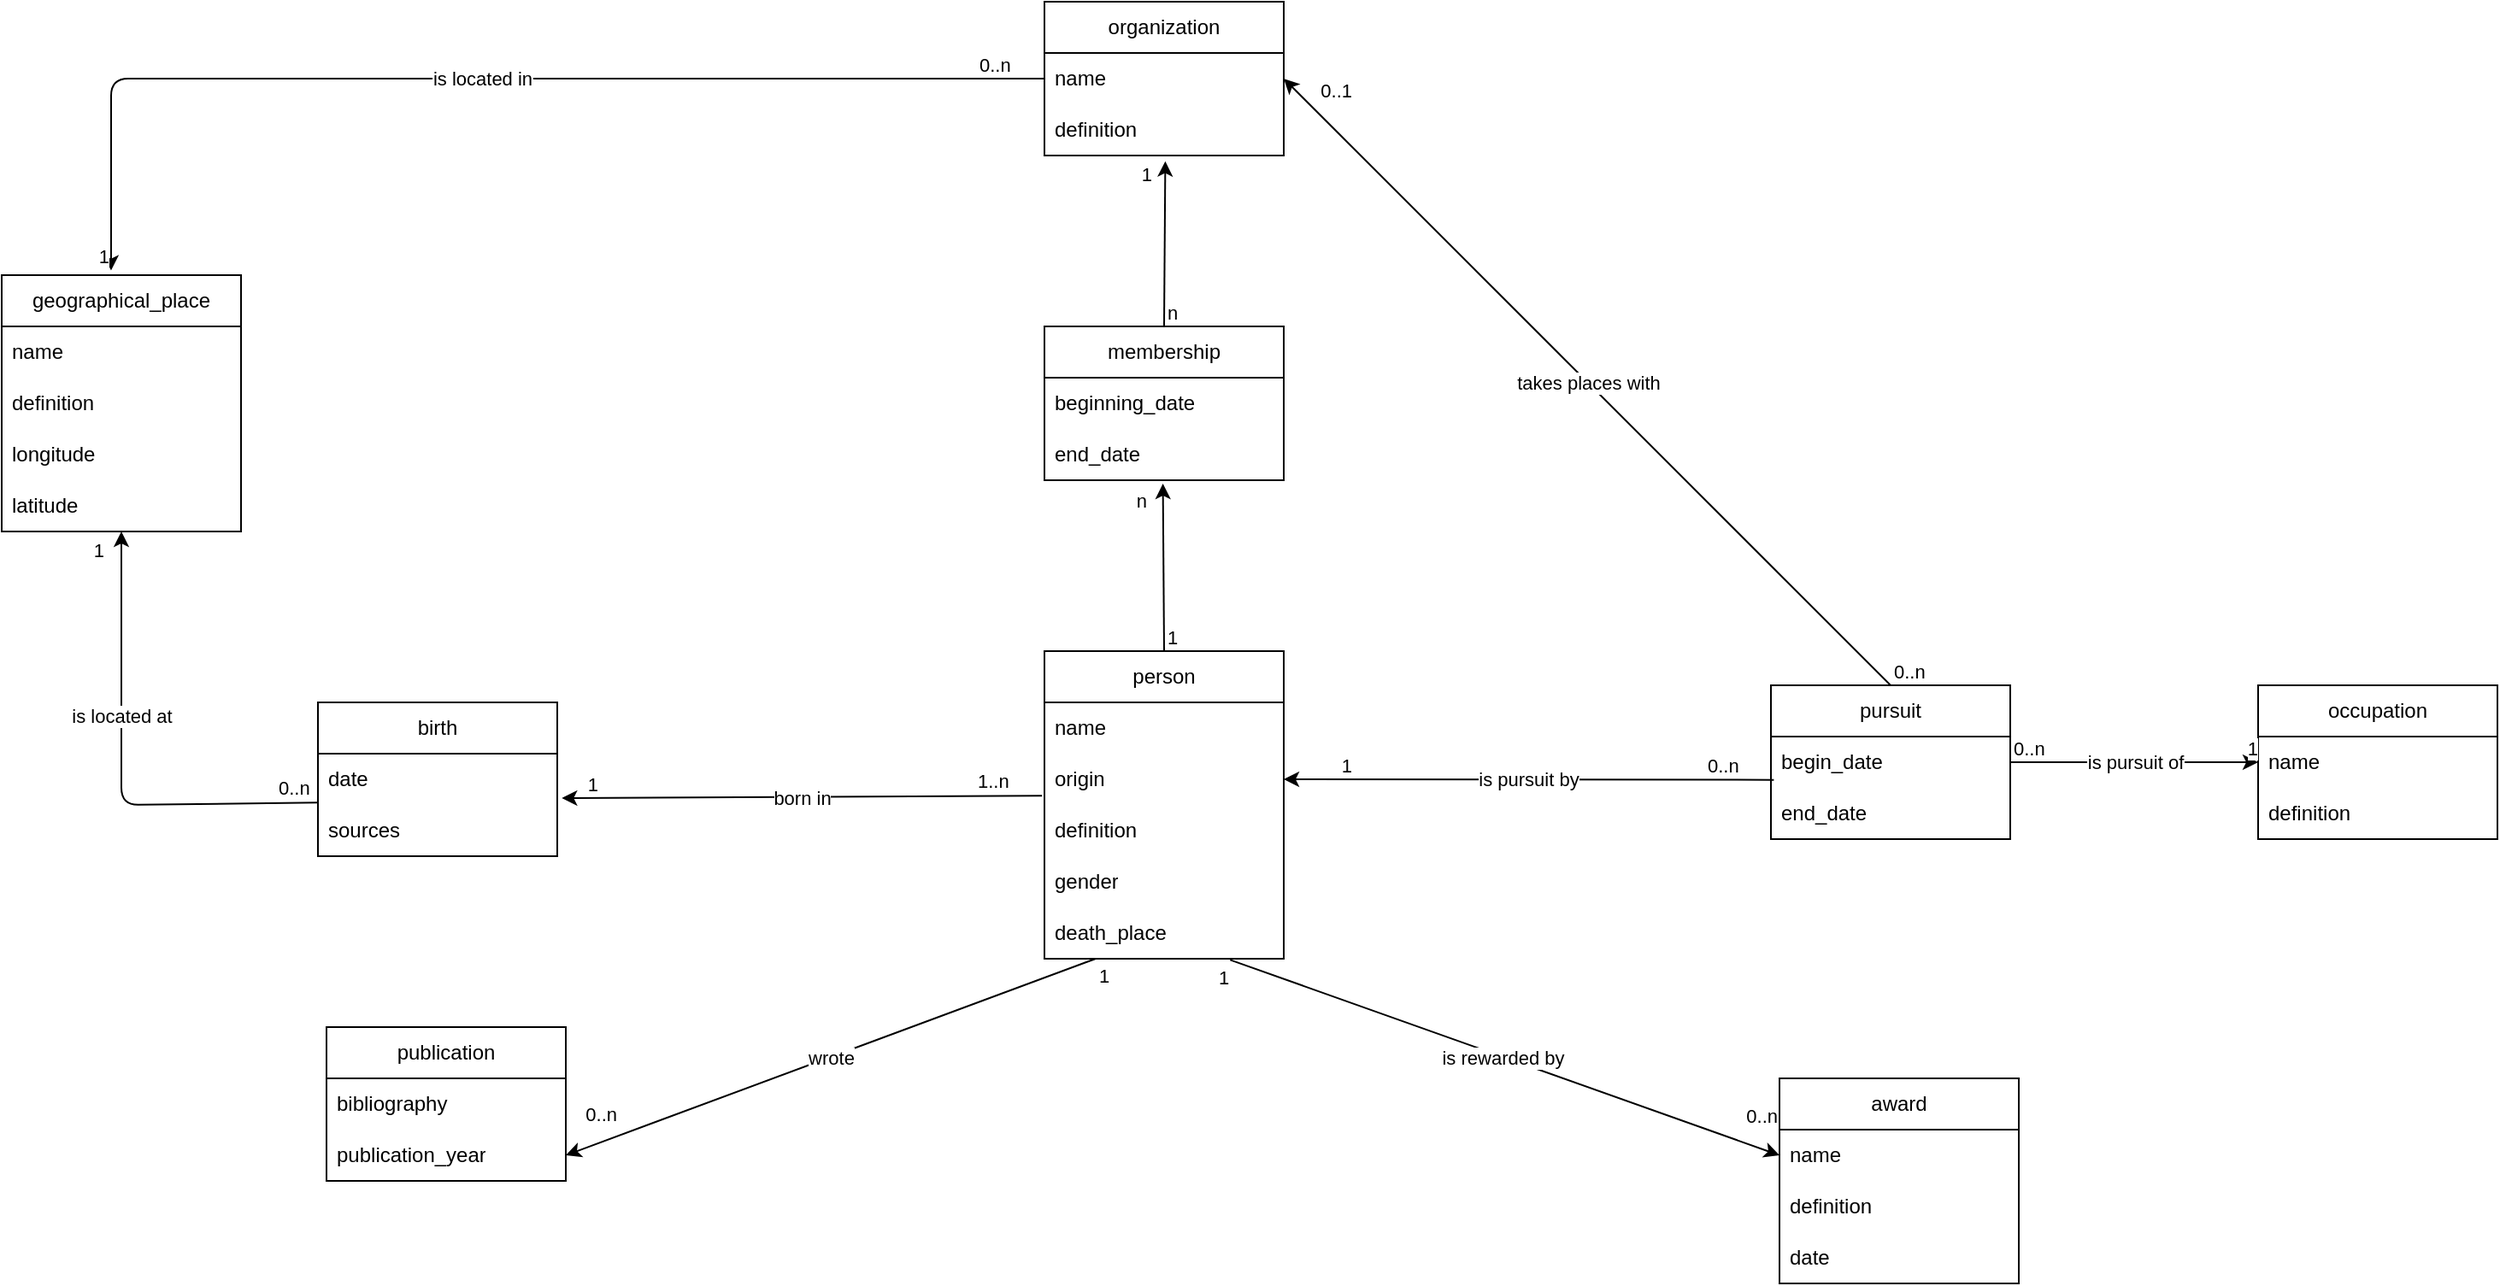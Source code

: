 <mxfile>
    <diagram id="YgqZ133H8HoDAlPNDC_2" name="Page-1">
        <mxGraphModel dx="1365" dy="1527" grid="1" gridSize="10" guides="1" tooltips="1" connect="1" arrows="1" fold="1" page="1" pageScale="1" pageWidth="850" pageHeight="1100" math="0" shadow="0">
            <root>
                <mxCell id="0"/>
                <mxCell id="1" parent="0"/>
                <mxCell id="2" value="person" style="swimlane;fontStyle=0;childLayout=stackLayout;horizontal=1;startSize=30;horizontalStack=0;resizeParent=1;resizeParentMax=0;resizeLast=0;collapsible=1;marginBottom=0;whiteSpace=wrap;html=1;" parent="1" vertex="1">
                    <mxGeometry x="-70" y="140" width="140" height="180" as="geometry"/>
                </mxCell>
                <mxCell id="3" value="name" style="text;strokeColor=none;fillColor=none;align=left;verticalAlign=middle;spacingLeft=4;spacingRight=4;overflow=hidden;points=[[0,0.5],[1,0.5]];portConstraint=eastwest;rotatable=0;whiteSpace=wrap;html=1;" parent="2" vertex="1">
                    <mxGeometry y="30" width="140" height="30" as="geometry"/>
                </mxCell>
                <mxCell id="7" value="origin" style="text;strokeColor=none;fillColor=none;align=left;verticalAlign=middle;spacingLeft=4;spacingRight=4;overflow=hidden;points=[[0,0.5],[1,0.5]];portConstraint=eastwest;rotatable=0;whiteSpace=wrap;html=1;" parent="2" vertex="1">
                    <mxGeometry y="60" width="140" height="30" as="geometry"/>
                </mxCell>
                <mxCell id="92" value="definition" style="text;strokeColor=none;fillColor=none;align=left;verticalAlign=middle;spacingLeft=4;spacingRight=4;overflow=hidden;points=[[0,0.5],[1,0.5]];portConstraint=eastwest;rotatable=0;whiteSpace=wrap;html=1;" vertex="1" parent="2">
                    <mxGeometry y="90" width="140" height="30" as="geometry"/>
                </mxCell>
                <mxCell id="57" value="gender" style="text;strokeColor=none;fillColor=none;align=left;verticalAlign=middle;spacingLeft=4;spacingRight=4;overflow=hidden;points=[[0,0.5],[1,0.5]];portConstraint=eastwest;rotatable=0;whiteSpace=wrap;html=1;" parent="2" vertex="1">
                    <mxGeometry y="120" width="140" height="30" as="geometry"/>
                </mxCell>
                <mxCell id="58" value="death_place" style="text;strokeColor=none;fillColor=none;align=left;verticalAlign=middle;spacingLeft=4;spacingRight=4;overflow=hidden;points=[[0,0.5],[1,0.5]];portConstraint=eastwest;rotatable=0;whiteSpace=wrap;html=1;" parent="2" vertex="1">
                    <mxGeometry y="150" width="140" height="30" as="geometry"/>
                </mxCell>
                <mxCell id="8" value="organization" style="swimlane;fontStyle=0;childLayout=stackLayout;horizontal=1;startSize=30;horizontalStack=0;resizeParent=1;resizeParentMax=0;resizeLast=0;collapsible=1;marginBottom=0;whiteSpace=wrap;html=1;" parent="1" vertex="1">
                    <mxGeometry x="-70" y="-240" width="140" height="90" as="geometry"/>
                </mxCell>
                <mxCell id="9" value="name" style="text;strokeColor=none;fillColor=none;align=left;verticalAlign=middle;spacingLeft=4;spacingRight=4;overflow=hidden;points=[[0,0.5],[1,0.5]];portConstraint=eastwest;rotatable=0;whiteSpace=wrap;html=1;" parent="8" vertex="1">
                    <mxGeometry y="30" width="140" height="30" as="geometry"/>
                </mxCell>
                <mxCell id="10" value="definition" style="text;strokeColor=none;fillColor=none;align=left;verticalAlign=middle;spacingLeft=4;spacingRight=4;overflow=hidden;points=[[0,0.5],[1,0.5]];portConstraint=eastwest;rotatable=0;whiteSpace=wrap;html=1;" parent="8" vertex="1">
                    <mxGeometry y="60" width="140" height="30" as="geometry"/>
                </mxCell>
                <mxCell id="14" value="pursuit" style="swimlane;fontStyle=0;childLayout=stackLayout;horizontal=1;startSize=30;horizontalStack=0;resizeParent=1;resizeParentMax=0;resizeLast=0;collapsible=1;marginBottom=0;whiteSpace=wrap;html=1;" parent="1" vertex="1">
                    <mxGeometry x="355" y="160" width="140" height="90" as="geometry"/>
                </mxCell>
                <mxCell id="15" value="begin_date" style="text;strokeColor=none;fillColor=none;align=left;verticalAlign=middle;spacingLeft=4;spacingRight=4;overflow=hidden;points=[[0,0.5],[1,0.5]];portConstraint=eastwest;rotatable=0;whiteSpace=wrap;html=1;" parent="14" vertex="1">
                    <mxGeometry y="30" width="140" height="30" as="geometry"/>
                </mxCell>
                <mxCell id="16" value="end_date" style="text;strokeColor=none;fillColor=none;align=left;verticalAlign=middle;spacingLeft=4;spacingRight=4;overflow=hidden;points=[[0,0.5],[1,0.5]];portConstraint=eastwest;rotatable=0;whiteSpace=wrap;html=1;" parent="14" vertex="1">
                    <mxGeometry y="60" width="140" height="30" as="geometry"/>
                </mxCell>
                <mxCell id="18" value="geographical_place" style="swimlane;fontStyle=0;childLayout=stackLayout;horizontal=1;startSize=30;horizontalStack=0;resizeParent=1;resizeParentMax=0;resizeLast=0;collapsible=1;marginBottom=0;whiteSpace=wrap;html=1;" parent="1" vertex="1">
                    <mxGeometry x="-680" y="-80" width="140" height="150" as="geometry"/>
                </mxCell>
                <mxCell id="19" value="name" style="text;strokeColor=none;fillColor=none;align=left;verticalAlign=middle;spacingLeft=4;spacingRight=4;overflow=hidden;points=[[0,0.5],[1,0.5]];portConstraint=eastwest;rotatable=0;whiteSpace=wrap;html=1;" parent="18" vertex="1">
                    <mxGeometry y="30" width="140" height="30" as="geometry"/>
                </mxCell>
                <mxCell id="20" value="definition" style="text;strokeColor=none;fillColor=none;align=left;verticalAlign=middle;spacingLeft=4;spacingRight=4;overflow=hidden;points=[[0,0.5],[1,0.5]];portConstraint=eastwest;rotatable=0;whiteSpace=wrap;html=1;" parent="18" vertex="1">
                    <mxGeometry y="60" width="140" height="30" as="geometry"/>
                </mxCell>
                <mxCell id="21" value="longitude" style="text;strokeColor=none;fillColor=none;align=left;verticalAlign=middle;spacingLeft=4;spacingRight=4;overflow=hidden;points=[[0,0.5],[1,0.5]];portConstraint=eastwest;rotatable=0;whiteSpace=wrap;html=1;" parent="18" vertex="1">
                    <mxGeometry y="90" width="140" height="30" as="geometry"/>
                </mxCell>
                <mxCell id="22" value="latitude" style="text;strokeColor=none;fillColor=none;align=left;verticalAlign=middle;spacingLeft=4;spacingRight=4;overflow=hidden;points=[[0,0.5],[1,0.5]];portConstraint=eastwest;rotatable=0;whiteSpace=wrap;html=1;" parent="18" vertex="1">
                    <mxGeometry y="120" width="140" height="30" as="geometry"/>
                </mxCell>
                <mxCell id="23" value="publication" style="swimlane;fontStyle=0;childLayout=stackLayout;horizontal=1;startSize=30;horizontalStack=0;resizeParent=1;resizeParentMax=0;resizeLast=0;collapsible=1;marginBottom=0;whiteSpace=wrap;html=1;" parent="1" vertex="1">
                    <mxGeometry x="-490" y="360" width="140" height="90" as="geometry"/>
                </mxCell>
                <mxCell id="24" value="bibliography" style="text;strokeColor=none;fillColor=none;align=left;verticalAlign=middle;spacingLeft=4;spacingRight=4;overflow=hidden;points=[[0,0.5],[1,0.5]];portConstraint=eastwest;rotatable=0;whiteSpace=wrap;html=1;" parent="23" vertex="1">
                    <mxGeometry y="30" width="140" height="30" as="geometry"/>
                </mxCell>
                <mxCell id="26" value="publication_year" style="text;strokeColor=none;fillColor=none;align=left;verticalAlign=middle;spacingLeft=4;spacingRight=4;overflow=hidden;points=[[0,0.5],[1,0.5]];portConstraint=eastwest;rotatable=0;whiteSpace=wrap;html=1;" parent="23" vertex="1">
                    <mxGeometry y="60" width="140" height="30" as="geometry"/>
                </mxCell>
                <mxCell id="34" value="award" style="swimlane;fontStyle=0;childLayout=stackLayout;horizontal=1;startSize=30;horizontalStack=0;resizeParent=1;resizeParentMax=0;resizeLast=0;collapsible=1;marginBottom=0;whiteSpace=wrap;html=1;" parent="1" vertex="1">
                    <mxGeometry x="360" y="390" width="140" height="120" as="geometry"/>
                </mxCell>
                <mxCell id="35" value="name" style="text;strokeColor=none;fillColor=none;align=left;verticalAlign=middle;spacingLeft=4;spacingRight=4;overflow=hidden;points=[[0,0.5],[1,0.5]];portConstraint=eastwest;rotatable=0;whiteSpace=wrap;html=1;" parent="34" vertex="1">
                    <mxGeometry y="30" width="140" height="30" as="geometry"/>
                </mxCell>
                <mxCell id="97" value="definition" style="text;strokeColor=none;fillColor=none;align=left;verticalAlign=middle;spacingLeft=4;spacingRight=4;overflow=hidden;points=[[0,0.5],[1,0.5]];portConstraint=eastwest;rotatable=0;whiteSpace=wrap;html=1;" vertex="1" parent="34">
                    <mxGeometry y="60" width="140" height="30" as="geometry"/>
                </mxCell>
                <mxCell id="37" value="date" style="text;strokeColor=none;fillColor=none;align=left;verticalAlign=middle;spacingLeft=4;spacingRight=4;overflow=hidden;points=[[0,0.5],[1,0.5]];portConstraint=eastwest;rotatable=0;whiteSpace=wrap;html=1;" parent="34" vertex="1">
                    <mxGeometry y="90" width="140" height="30" as="geometry"/>
                </mxCell>
                <mxCell id="38" value="occupation" style="swimlane;fontStyle=0;childLayout=stackLayout;horizontal=1;startSize=30;horizontalStack=0;resizeParent=1;resizeParentMax=0;resizeLast=0;collapsible=1;marginBottom=0;whiteSpace=wrap;html=1;" parent="1" vertex="1">
                    <mxGeometry x="640" y="160" width="140" height="90" as="geometry"/>
                </mxCell>
                <mxCell id="39" value="name" style="text;strokeColor=none;fillColor=none;align=left;verticalAlign=middle;spacingLeft=4;spacingRight=4;overflow=hidden;points=[[0,0.5],[1,0.5]];portConstraint=eastwest;rotatable=0;whiteSpace=wrap;html=1;" parent="38" vertex="1">
                    <mxGeometry y="30" width="140" height="30" as="geometry"/>
                </mxCell>
                <mxCell id="40" value="definition" style="text;strokeColor=none;fillColor=none;align=left;verticalAlign=middle;spacingLeft=4;spacingRight=4;overflow=hidden;points=[[0,0.5],[1,0.5]];portConstraint=eastwest;rotatable=0;whiteSpace=wrap;html=1;" parent="38" vertex="1">
                    <mxGeometry y="60" width="140" height="30" as="geometry"/>
                </mxCell>
                <mxCell id="42" value="" style="endArrow=classic;html=1;entryX=0;entryY=0.5;entryDx=0;entryDy=0;exitX=1;exitY=0.5;exitDx=0;exitDy=0;" parent="1" source="15" target="39" edge="1">
                    <mxGeometry relative="1" as="geometry">
                        <mxPoint x="310" y="184.5" as="sourcePoint"/>
                        <mxPoint x="470" y="184.5" as="targetPoint"/>
                    </mxGeometry>
                </mxCell>
                <mxCell id="43" value="is pursuit of" style="edgeLabel;resizable=0;html=1;align=center;verticalAlign=middle;" parent="42" connectable="0" vertex="1">
                    <mxGeometry relative="1" as="geometry"/>
                </mxCell>
                <mxCell id="44" value="0..n" style="edgeLabel;resizable=0;html=1;align=left;verticalAlign=bottom;" parent="42" connectable="0" vertex="1">
                    <mxGeometry x="-1" relative="1" as="geometry"/>
                </mxCell>
                <mxCell id="45" value="1" style="edgeLabel;resizable=0;html=1;align=right;verticalAlign=bottom;" parent="42" connectable="0" vertex="1">
                    <mxGeometry x="1" relative="1" as="geometry"/>
                </mxCell>
                <mxCell id="47" value="" style="endArrow=classic;html=1;exitX=0.012;exitY=-0.156;exitDx=0;exitDy=0;exitPerimeter=0;entryX=1;entryY=0.5;entryDx=0;entryDy=0;" parent="1" source="16" target="7" edge="1">
                    <mxGeometry relative="1" as="geometry">
                        <mxPoint x="260" y="50" as="sourcePoint"/>
                        <mxPoint x="70" y="200" as="targetPoint"/>
                    </mxGeometry>
                </mxCell>
                <mxCell id="48" value="is pursuit by" style="edgeLabel;resizable=0;html=1;align=center;verticalAlign=middle;" parent="47" connectable="0" vertex="1">
                    <mxGeometry relative="1" as="geometry"/>
                </mxCell>
                <mxCell id="49" value="0..n" style="edgeLabel;resizable=0;html=1;align=left;verticalAlign=bottom;" parent="47" connectable="0" vertex="1">
                    <mxGeometry x="-1" relative="1" as="geometry">
                        <mxPoint x="-41" as="offset"/>
                    </mxGeometry>
                </mxCell>
                <mxCell id="50" value="1" style="edgeLabel;resizable=0;html=1;align=right;verticalAlign=bottom;" parent="47" connectable="0" vertex="1">
                    <mxGeometry x="1" relative="1" as="geometry">
                        <mxPoint x="40" as="offset"/>
                    </mxGeometry>
                </mxCell>
                <mxCell id="51" value="birth" style="swimlane;fontStyle=0;childLayout=stackLayout;horizontal=1;startSize=30;horizontalStack=0;resizeParent=1;resizeParentMax=0;resizeLast=0;collapsible=1;marginBottom=0;whiteSpace=wrap;html=1;" parent="1" vertex="1">
                    <mxGeometry x="-495" y="170" width="140" height="90" as="geometry"/>
                </mxCell>
                <mxCell id="53" value="date" style="text;strokeColor=none;fillColor=none;align=left;verticalAlign=middle;spacingLeft=4;spacingRight=4;overflow=hidden;points=[[0,0.5],[1,0.5]];portConstraint=eastwest;rotatable=0;whiteSpace=wrap;html=1;" parent="51" vertex="1">
                    <mxGeometry y="30" width="140" height="30" as="geometry"/>
                </mxCell>
                <mxCell id="54" value="sources" style="text;strokeColor=none;fillColor=none;align=left;verticalAlign=middle;spacingLeft=4;spacingRight=4;overflow=hidden;points=[[0,0.5],[1,0.5]];portConstraint=eastwest;rotatable=0;whiteSpace=wrap;html=1;" parent="51" vertex="1">
                    <mxGeometry y="60" width="140" height="30" as="geometry"/>
                </mxCell>
                <mxCell id="60" value="" style="endArrow=classic;html=1;exitX=-0.01;exitY=0.822;exitDx=0;exitDy=0;entryX=1.019;entryY=0.867;entryDx=0;entryDy=0;entryPerimeter=0;exitPerimeter=0;" parent="1" source="7" target="53" edge="1">
                    <mxGeometry relative="1" as="geometry">
                        <mxPoint x="-320" y="199.5" as="sourcePoint"/>
                        <mxPoint x="-160" y="199.5" as="targetPoint"/>
                    </mxGeometry>
                </mxCell>
                <mxCell id="61" value="born in" style="edgeLabel;resizable=0;html=1;align=center;verticalAlign=middle;" parent="60" connectable="0" vertex="1">
                    <mxGeometry relative="1" as="geometry"/>
                </mxCell>
                <mxCell id="62" value="1..n" style="edgeLabel;resizable=0;html=1;align=left;verticalAlign=bottom;" parent="60" connectable="0" vertex="1">
                    <mxGeometry x="-1" relative="1" as="geometry">
                        <mxPoint x="-40" as="offset"/>
                    </mxGeometry>
                </mxCell>
                <mxCell id="63" value="1" style="edgeLabel;resizable=0;html=1;align=right;verticalAlign=bottom;" parent="60" connectable="0" vertex="1">
                    <mxGeometry x="1" relative="1" as="geometry">
                        <mxPoint x="22" as="offset"/>
                    </mxGeometry>
                </mxCell>
                <mxCell id="64" value="" style="endArrow=classic;html=1;exitX=0.002;exitY=0.956;exitDx=0;exitDy=0;exitPerimeter=0;" parent="1" source="53" target="22" edge="1">
                    <mxGeometry relative="1" as="geometry">
                        <mxPoint x="-580" y="140" as="sourcePoint"/>
                        <mxPoint x="-420" y="140" as="targetPoint"/>
                        <Array as="points">
                            <mxPoint x="-610" y="230"/>
                        </Array>
                    </mxGeometry>
                </mxCell>
                <mxCell id="65" value="is located at" style="edgeLabel;resizable=0;html=1;align=center;verticalAlign=middle;" parent="64" connectable="0" vertex="1">
                    <mxGeometry relative="1" as="geometry">
                        <mxPoint y="-30" as="offset"/>
                    </mxGeometry>
                </mxCell>
                <mxCell id="66" value="0..n" style="edgeLabel;resizable=0;html=1;align=left;verticalAlign=bottom;" parent="64" connectable="0" vertex="1">
                    <mxGeometry x="-1" relative="1" as="geometry">
                        <mxPoint x="-25" as="offset"/>
                    </mxGeometry>
                </mxCell>
                <mxCell id="67" value="1" style="edgeLabel;resizable=0;html=1;align=right;verticalAlign=bottom;" parent="64" connectable="0" vertex="1">
                    <mxGeometry x="1" relative="1" as="geometry">
                        <mxPoint x="-10" y="20" as="offset"/>
                    </mxGeometry>
                </mxCell>
                <mxCell id="68" value="" style="endArrow=classic;html=1;entryX=1;entryY=0.5;entryDx=0;entryDy=0;exitX=0.214;exitY=1;exitDx=0;exitDy=0;exitPerimeter=0;" parent="1" source="58" target="26" edge="1">
                    <mxGeometry relative="1" as="geometry">
                        <mxPoint y="300" as="sourcePoint"/>
                        <mxPoint x="-100" y="400" as="targetPoint"/>
                    </mxGeometry>
                </mxCell>
                <mxCell id="69" value="wrote" style="edgeLabel;resizable=0;html=1;align=center;verticalAlign=middle;" parent="68" connectable="0" vertex="1">
                    <mxGeometry relative="1" as="geometry"/>
                </mxCell>
                <mxCell id="70" value="1" style="edgeLabel;resizable=0;html=1;align=left;verticalAlign=bottom;" parent="68" connectable="0" vertex="1">
                    <mxGeometry x="-1" relative="1" as="geometry">
                        <mxPoint y="18" as="offset"/>
                    </mxGeometry>
                </mxCell>
                <mxCell id="71" value="0..n" style="edgeLabel;resizable=0;html=1;align=right;verticalAlign=bottom;" parent="68" connectable="0" vertex="1">
                    <mxGeometry x="1" relative="1" as="geometry">
                        <mxPoint x="30" y="-15" as="offset"/>
                    </mxGeometry>
                </mxCell>
                <mxCell id="72" value="" style="endArrow=classic;html=1;exitX=0.5;exitY=0;exitDx=0;exitDy=0;entryX=1;entryY=0.5;entryDx=0;entryDy=0;" parent="1" source="14" target="9" edge="1">
                    <mxGeometry relative="1" as="geometry">
                        <mxPoint x="190" y="80" as="sourcePoint"/>
                        <mxPoint x="120" y="-200" as="targetPoint"/>
                    </mxGeometry>
                </mxCell>
                <mxCell id="73" value="takes places with" style="edgeLabel;resizable=0;html=1;align=center;verticalAlign=middle;" parent="72" connectable="0" vertex="1">
                    <mxGeometry relative="1" as="geometry"/>
                </mxCell>
                <mxCell id="74" value="0..n" style="edgeLabel;resizable=0;html=1;align=left;verticalAlign=bottom;" parent="72" connectable="0" vertex="1">
                    <mxGeometry x="-1" relative="1" as="geometry"/>
                </mxCell>
                <mxCell id="75" value="0..1" style="edgeLabel;resizable=0;html=1;align=right;verticalAlign=bottom;" parent="72" connectable="0" vertex="1">
                    <mxGeometry x="1" relative="1" as="geometry">
                        <mxPoint x="40" y="15" as="offset"/>
                    </mxGeometry>
                </mxCell>
                <mxCell id="76" value="" style="endArrow=classic;html=1;exitX=0.776;exitY=1.022;exitDx=0;exitDy=0;entryX=0;entryY=0.5;entryDx=0;entryDy=0;exitPerimeter=0;" parent="1" source="58" target="35" edge="1">
                    <mxGeometry relative="1" as="geometry">
                        <mxPoint x="130" y="390" as="sourcePoint"/>
                        <mxPoint x="350" y="440" as="targetPoint"/>
                    </mxGeometry>
                </mxCell>
                <mxCell id="77" value="is rewarded by" style="edgeLabel;resizable=0;html=1;align=center;verticalAlign=middle;" parent="76" connectable="0" vertex="1">
                    <mxGeometry relative="1" as="geometry">
                        <mxPoint x="-2" as="offset"/>
                    </mxGeometry>
                </mxCell>
                <mxCell id="78" value="1" style="edgeLabel;resizable=0;html=1;align=left;verticalAlign=bottom;" parent="76" connectable="0" vertex="1">
                    <mxGeometry x="-1" relative="1" as="geometry">
                        <mxPoint x="-9" y="19" as="offset"/>
                    </mxGeometry>
                </mxCell>
                <mxCell id="79" value="0..n" style="edgeLabel;resizable=0;html=1;align=right;verticalAlign=bottom;" parent="76" connectable="0" vertex="1">
                    <mxGeometry x="1" relative="1" as="geometry">
                        <mxPoint y="-14" as="offset"/>
                    </mxGeometry>
                </mxCell>
                <mxCell id="81" value="membership" style="swimlane;fontStyle=0;childLayout=stackLayout;horizontal=1;startSize=30;horizontalStack=0;resizeParent=1;resizeParentMax=0;resizeLast=0;collapsible=1;marginBottom=0;whiteSpace=wrap;html=1;" parent="1" vertex="1">
                    <mxGeometry x="-70" y="-50" width="140" height="90" as="geometry"/>
                </mxCell>
                <mxCell id="82" value="beginning_date" style="text;strokeColor=none;fillColor=none;align=left;verticalAlign=middle;spacingLeft=4;spacingRight=4;overflow=hidden;points=[[0,0.5],[1,0.5]];portConstraint=eastwest;rotatable=0;whiteSpace=wrap;html=1;" parent="81" vertex="1">
                    <mxGeometry y="30" width="140" height="30" as="geometry"/>
                </mxCell>
                <mxCell id="83" value="end_date" style="text;strokeColor=none;fillColor=none;align=left;verticalAlign=middle;spacingLeft=4;spacingRight=4;overflow=hidden;points=[[0,0.5],[1,0.5]];portConstraint=eastwest;rotatable=0;whiteSpace=wrap;html=1;" parent="81" vertex="1">
                    <mxGeometry y="60" width="140" height="30" as="geometry"/>
                </mxCell>
                <mxCell id="84" value="" style="endArrow=classic;html=1;exitX=0.5;exitY=0;exitDx=0;exitDy=0;entryX=0.495;entryY=1.067;entryDx=0;entryDy=0;entryPerimeter=0;" parent="1" source="2" target="83" edge="1">
                    <mxGeometry relative="1" as="geometry">
                        <mxPoint x="-30" y="100" as="sourcePoint"/>
                        <mxPoint x="130" y="100" as="targetPoint"/>
                    </mxGeometry>
                </mxCell>
                <mxCell id="86" value="1" style="edgeLabel;resizable=0;html=1;align=left;verticalAlign=bottom;" parent="84" connectable="0" vertex="1">
                    <mxGeometry x="-1" relative="1" as="geometry"/>
                </mxCell>
                <mxCell id="87" value="n" style="edgeLabel;resizable=0;html=1;align=right;verticalAlign=bottom;" parent="84" connectable="0" vertex="1">
                    <mxGeometry x="1" relative="1" as="geometry">
                        <mxPoint x="-9" y="18" as="offset"/>
                    </mxGeometry>
                </mxCell>
                <mxCell id="88" value="" style="endArrow=classic;html=1;exitX=0.5;exitY=0;exitDx=0;exitDy=0;entryX=0.505;entryY=1.111;entryDx=0;entryDy=0;entryPerimeter=0;" parent="1" source="81" target="10" edge="1">
                    <mxGeometry relative="1" as="geometry">
                        <mxPoint x="-30" y="-80" as="sourcePoint"/>
                        <mxPoint x="130" y="-80" as="targetPoint"/>
                    </mxGeometry>
                </mxCell>
                <mxCell id="90" value="n" style="edgeLabel;resizable=0;html=1;align=left;verticalAlign=bottom;" parent="88" connectable="0" vertex="1">
                    <mxGeometry x="-1" relative="1" as="geometry"/>
                </mxCell>
                <mxCell id="91" value="1" style="edgeLabel;resizable=0;html=1;align=right;verticalAlign=bottom;" parent="88" connectable="0" vertex="1">
                    <mxGeometry x="1" relative="1" as="geometry">
                        <mxPoint x="-7" y="16" as="offset"/>
                    </mxGeometry>
                </mxCell>
                <mxCell id="93" value="" style="endArrow=classic;html=1;exitX=0;exitY=0.5;exitDx=0;exitDy=0;entryX=0.457;entryY=-0.018;entryDx=0;entryDy=0;entryPerimeter=0;" edge="1" parent="1" source="9" target="18">
                    <mxGeometry relative="1" as="geometry">
                        <mxPoint x="-410" y="-100" as="sourcePoint"/>
                        <mxPoint x="-250" y="-100" as="targetPoint"/>
                        <Array as="points">
                            <mxPoint x="-616" y="-195"/>
                        </Array>
                    </mxGeometry>
                </mxCell>
                <mxCell id="94" value="is located in" style="edgeLabel;resizable=0;html=1;align=center;verticalAlign=middle;" connectable="0" vertex="1" parent="93">
                    <mxGeometry relative="1" as="geometry"/>
                </mxCell>
                <mxCell id="95" value="0..n" style="edgeLabel;resizable=0;html=1;align=left;verticalAlign=bottom;" connectable="0" vertex="1" parent="93">
                    <mxGeometry x="-1" relative="1" as="geometry">
                        <mxPoint x="-40" as="offset"/>
                    </mxGeometry>
                </mxCell>
                <mxCell id="96" value="1" style="edgeLabel;resizable=0;html=1;align=right;verticalAlign=bottom;" connectable="0" vertex="1" parent="93">
                    <mxGeometry x="1" relative="1" as="geometry"/>
                </mxCell>
            </root>
        </mxGraphModel>
    </diagram>
</mxfile>